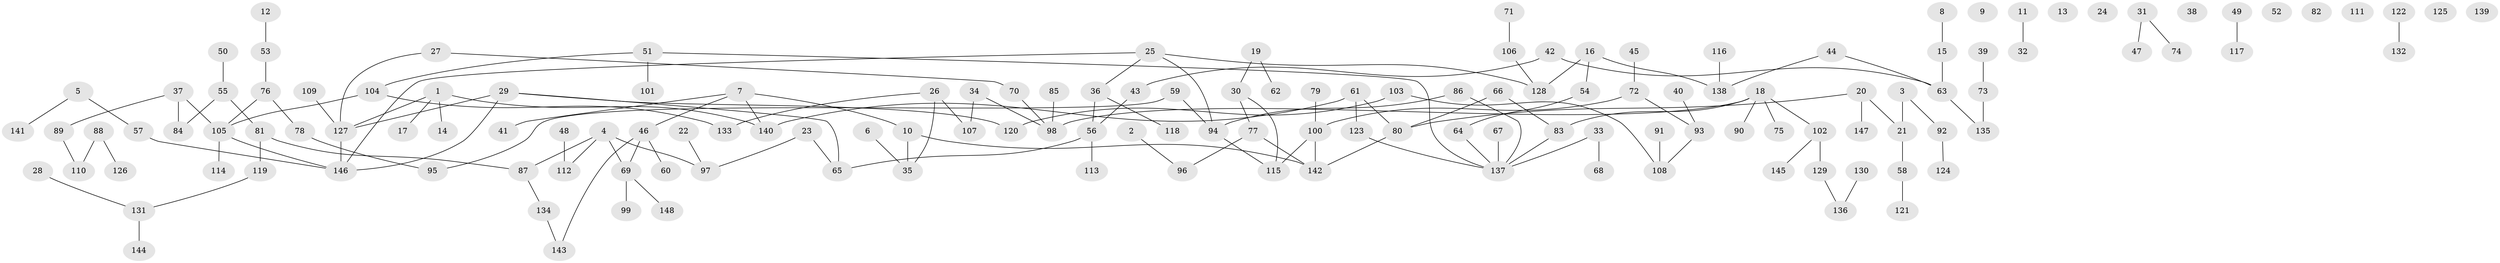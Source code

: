// Generated by graph-tools (version 1.1) at 2025/49/03/09/25 03:49:08]
// undirected, 148 vertices, 152 edges
graph export_dot {
graph [start="1"]
  node [color=gray90,style=filled];
  1;
  2;
  3;
  4;
  5;
  6;
  7;
  8;
  9;
  10;
  11;
  12;
  13;
  14;
  15;
  16;
  17;
  18;
  19;
  20;
  21;
  22;
  23;
  24;
  25;
  26;
  27;
  28;
  29;
  30;
  31;
  32;
  33;
  34;
  35;
  36;
  37;
  38;
  39;
  40;
  41;
  42;
  43;
  44;
  45;
  46;
  47;
  48;
  49;
  50;
  51;
  52;
  53;
  54;
  55;
  56;
  57;
  58;
  59;
  60;
  61;
  62;
  63;
  64;
  65;
  66;
  67;
  68;
  69;
  70;
  71;
  72;
  73;
  74;
  75;
  76;
  77;
  78;
  79;
  80;
  81;
  82;
  83;
  84;
  85;
  86;
  87;
  88;
  89;
  90;
  91;
  92;
  93;
  94;
  95;
  96;
  97;
  98;
  99;
  100;
  101;
  102;
  103;
  104;
  105;
  106;
  107;
  108;
  109;
  110;
  111;
  112;
  113;
  114;
  115;
  116;
  117;
  118;
  119;
  120;
  121;
  122;
  123;
  124;
  125;
  126;
  127;
  128;
  129;
  130;
  131;
  132;
  133;
  134;
  135;
  136;
  137;
  138;
  139;
  140;
  141;
  142;
  143;
  144;
  145;
  146;
  147;
  148;
  1 -- 14;
  1 -- 17;
  1 -- 127;
  1 -- 140;
  2 -- 96;
  3 -- 21;
  3 -- 92;
  4 -- 69;
  4 -- 87;
  4 -- 97;
  4 -- 112;
  5 -- 57;
  5 -- 141;
  6 -- 35;
  7 -- 10;
  7 -- 41;
  7 -- 46;
  7 -- 140;
  8 -- 15;
  10 -- 35;
  10 -- 142;
  11 -- 32;
  12 -- 53;
  15 -- 63;
  16 -- 54;
  16 -- 128;
  16 -- 138;
  18 -- 75;
  18 -- 83;
  18 -- 90;
  18 -- 98;
  18 -- 102;
  19 -- 30;
  19 -- 62;
  20 -- 21;
  20 -- 80;
  20 -- 147;
  21 -- 58;
  22 -- 97;
  23 -- 65;
  23 -- 97;
  25 -- 36;
  25 -- 94;
  25 -- 128;
  25 -- 146;
  26 -- 35;
  26 -- 107;
  26 -- 133;
  27 -- 70;
  27 -- 127;
  28 -- 131;
  29 -- 65;
  29 -- 120;
  29 -- 127;
  29 -- 146;
  30 -- 77;
  30 -- 115;
  31 -- 47;
  31 -- 74;
  33 -- 68;
  33 -- 137;
  34 -- 98;
  34 -- 107;
  36 -- 56;
  36 -- 118;
  37 -- 84;
  37 -- 89;
  37 -- 105;
  39 -- 73;
  40 -- 93;
  42 -- 43;
  42 -- 63;
  43 -- 56;
  44 -- 63;
  44 -- 138;
  45 -- 72;
  46 -- 60;
  46 -- 69;
  46 -- 143;
  48 -- 112;
  49 -- 117;
  50 -- 55;
  51 -- 101;
  51 -- 104;
  51 -- 137;
  53 -- 76;
  54 -- 64;
  55 -- 81;
  55 -- 84;
  56 -- 65;
  56 -- 113;
  57 -- 146;
  58 -- 121;
  59 -- 94;
  59 -- 95;
  61 -- 80;
  61 -- 123;
  61 -- 140;
  63 -- 135;
  64 -- 137;
  66 -- 80;
  66 -- 83;
  67 -- 137;
  69 -- 99;
  69 -- 148;
  70 -- 98;
  71 -- 106;
  72 -- 93;
  72 -- 100;
  73 -- 135;
  76 -- 78;
  76 -- 105;
  77 -- 96;
  77 -- 142;
  78 -- 95;
  79 -- 100;
  80 -- 142;
  81 -- 87;
  81 -- 119;
  83 -- 137;
  85 -- 98;
  86 -- 94;
  86 -- 137;
  87 -- 134;
  88 -- 110;
  88 -- 126;
  89 -- 110;
  91 -- 108;
  92 -- 124;
  93 -- 108;
  94 -- 115;
  100 -- 115;
  100 -- 142;
  102 -- 129;
  102 -- 145;
  103 -- 108;
  103 -- 120;
  104 -- 105;
  104 -- 133;
  105 -- 114;
  105 -- 146;
  106 -- 128;
  109 -- 127;
  116 -- 138;
  119 -- 131;
  122 -- 132;
  123 -- 137;
  127 -- 146;
  129 -- 136;
  130 -- 136;
  131 -- 144;
  134 -- 143;
}
